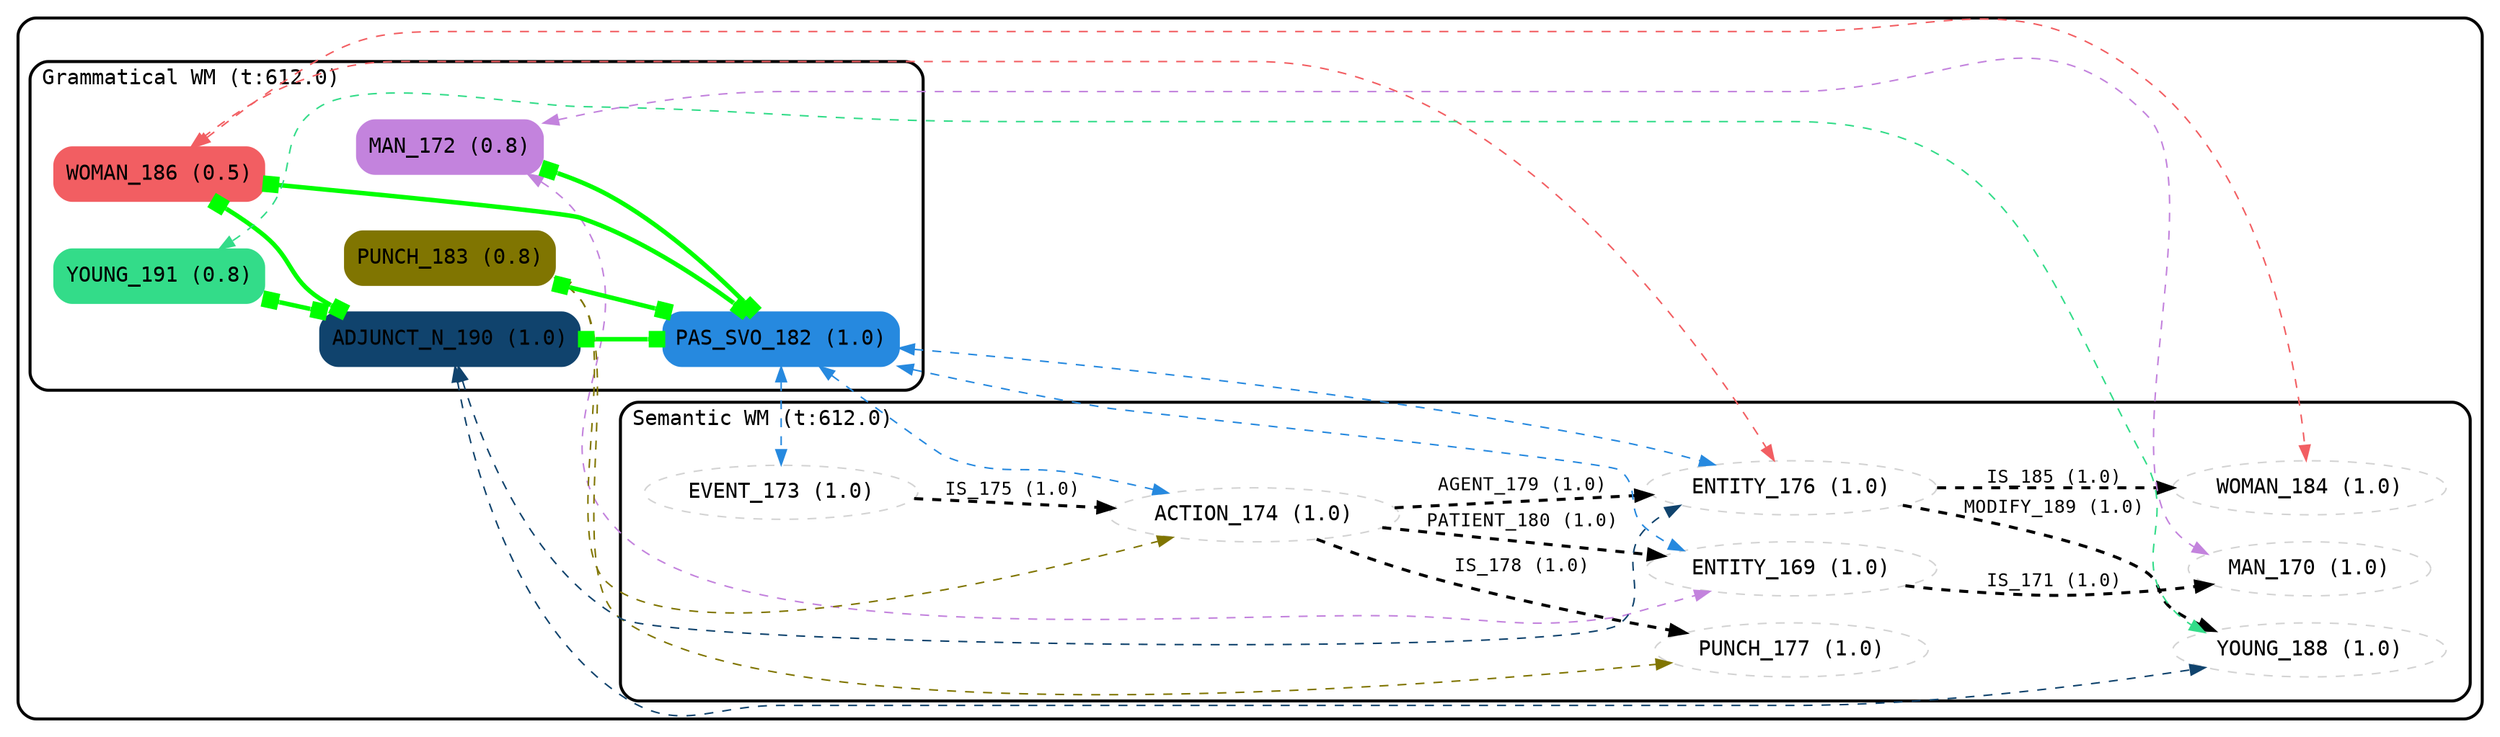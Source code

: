 digraph LinguisticWM_concise {
rankdir=LR;
style=rounded;
compound=true;
labeljust=l;
penwidth=2;
subgraph cluster_linguisticWM {
subgraph cluster_semWM {
label=<<FONT FACE="consolas">Semantic WM (t:612.0)</FONT>>;
subgraph cluster_SemRep {
color=white;
fillcolor=white;
label="";
MAN_170 [shape=oval, fontname=consolas, fontsize=14, fillcolor=lightgrey, color=lightgrey, style=dashed, label=<<FONT FACE="consolas">MAN_170 (1.0)</FONT>>];
YOUNG_188 [shape=oval, fontname=consolas, fontsize=14, fillcolor=lightgrey, color=lightgrey, style=dashed, label=<<FONT FACE="consolas">YOUNG_188 (1.0)</FONT>>];
PUNCH_177 [shape=oval, fontname=consolas, fontsize=14, fillcolor=lightgrey, color=lightgrey, style=dashed, label=<<FONT FACE="consolas">PUNCH_177 (1.0)</FONT>>];
ENTITY_169 [shape=oval, fontname=consolas, fontsize=14, fillcolor=lightgrey, color=lightgrey, style=dashed, label=<<FONT FACE="consolas">ENTITY_169 (1.0)</FONT>>];
WOMAN_184 [shape=oval, fontname=consolas, fontsize=14, fillcolor=lightgrey, color=lightgrey, style=dashed, label=<<FONT FACE="consolas">WOMAN_184 (1.0)</FONT>>];
ACTION_174 [shape=oval, fontname=consolas, fontsize=14, fillcolor=lightgrey, color=lightgrey, style=dashed, label=<<FONT FACE="consolas">ACTION_174 (1.0)</FONT>>];
EVENT_173 [shape=oval, fontname=consolas, fontsize=14, fillcolor=lightgrey, color=lightgrey, style=dashed, label=<<FONT FACE="consolas">EVENT_173 (1.0)</FONT>>];
ENTITY_176 [shape=oval, fontname=consolas, fontsize=14, fillcolor=lightgrey, color=lightgrey, style=dashed, label=<<FONT FACE="consolas">ENTITY_176 (1.0)</FONT>>];
ENTITY_169 -> MAN_170  [fontname=consolas, label=<<FONT FACE="consolas">IS_171 (1.0)</FONT>>, fontsize=12, style=dashed, penwidth=2];
ACTION_174 -> ENTITY_169  [fontname=consolas, label=<<FONT FACE="consolas">PATIENT_180 (1.0)</FONT>>, fontsize=12, style=dashed, penwidth=2];
ACTION_174 -> ENTITY_176  [fontname=consolas, label=<<FONT FACE="consolas">AGENT_179 (1.0)</FONT>>, fontsize=12, style=dashed, penwidth=2];
ACTION_174 -> PUNCH_177  [fontname=consolas, label=<<FONT FACE="consolas">IS_178 (1.0)</FONT>>, fontsize=12, style=dashed, penwidth=2];
EVENT_173 -> ACTION_174  [fontname=consolas, label=<<FONT FACE="consolas">IS_175 (1.0)</FONT>>, fontsize=12, style=dashed, penwidth=2];
ENTITY_176 -> WOMAN_184  [fontname=consolas, label=<<FONT FACE="consolas">IS_185 (1.0)</FONT>>, fontsize=12, style=dashed, penwidth=2];
ENTITY_176 -> YOUNG_188  [fontname=consolas, label=<<FONT FACE="consolas">MODIFY_189 (1.0)</FONT>>, fontsize=12, style=dashed, penwidth=2];
}

}

subgraph cluster_gramWM {
label=<<FONT FACE="consolas">Grammatical WM (t:612.0)</FONT>>;
subgraph cluster_C2_cluster {
color=white;
label="";
fill=white;
MAN_172 [shape=box, fontname=consolas, fontsize=14, fillcolor="#c383dd", color="#c383dd", style="filled, rounded", label=<<FONT FACE="consolas">MAN_172 (0.8)</FONT>>];
PAS_SVO_182 [shape=box, fontname=consolas, fontsize=14, fillcolor="#2689df", color="#2689df", style="filled, rounded", label=<<FONT FACE="consolas">PAS_SVO_182 (1.0)</FONT>>];
PUNCH_183 [shape=box, fontname=consolas, fontsize=14, fillcolor="#807501", color="#807501", style="filled, rounded", label=<<FONT FACE="consolas">PUNCH_183 (0.8)</FONT>>];
WOMAN_186 [shape=box, fontname=consolas, fontsize=14, fillcolor="#f25e62", color="#f25e62", style="filled, rounded", label=<<FONT FACE="consolas">WOMAN_186 (0.5)</FONT>>];
ADJUNCT_N_190 [shape=box, fontname=consolas, fontsize=14, fillcolor="#10436d", color="#10436d", style="filled, rounded", label=<<FONT FACE="consolas">ADJUNCT_N_190 (1.0)</FONT>>];
YOUNG_191 [shape=box, fontname=consolas, fontsize=14, fillcolor="#33dc89", color="#33dc89", style="filled, rounded", label=<<FONT FACE="consolas">YOUNG_191 (0.8)</FONT>>];
MAN_172 -> PAS_SVO_182  [arrowhead=box, splines=spline, color=green, arrowtail=box, dir=both, penwidth=3];
PUNCH_183 -> PAS_SVO_182  [arrowhead=box, splines=spline, color=green, arrowtail=box, dir=both, penwidth=3];
WOMAN_186 -> PAS_SVO_182  [arrowhead=box, splines=spline, color=green, arrowtail=box, dir=both, penwidth=3];
ADJUNCT_N_190 -> PAS_SVO_182  [arrowhead=box, splines=spline, color=green, arrowtail=box, dir=both, penwidth=3];
WOMAN_186 -> ADJUNCT_N_190  [arrowhead=box, splines=spline, color=green, arrowtail=box, dir=both, penwidth=3];
YOUNG_191 -> ADJUNCT_N_190  [arrowhead=box, splines=spline, color=green, arrowtail=box, dir=both, penwidth=3];
}

}

MAN_172 -> MAN_170  [color="#c383dd", style=dashed, splines=spline, dir=both];
MAN_172 -> ENTITY_169  [color="#c383dd", style=dashed, splines=spline, dir=both];
PAS_SVO_182 -> EVENT_173  [color="#2689df", style=dashed, splines=spline, dir=both];
PAS_SVO_182 -> ENTITY_169  [color="#2689df", style=dashed, splines=spline, dir=both];
PAS_SVO_182 -> ENTITY_176  [color="#2689df", style=dashed, splines=spline, dir=both];
PAS_SVO_182 -> ACTION_174  [color="#2689df", style=dashed, splines=spline, dir=both];
PUNCH_183 -> PUNCH_177  [color="#807501", style=dashed, splines=spline, dir=both];
PUNCH_183 -> ACTION_174  [color="#807501", style=dashed, splines=spline, dir=both];
WOMAN_186 -> ENTITY_176  [color="#f25e62", style=dashed, splines=spline, dir=both];
WOMAN_186 -> WOMAN_184  [color="#f25e62", style=dashed, splines=spline, dir=both];
ADJUNCT_N_190 -> YOUNG_188  [color="#10436d", style=dashed, splines=spline, dir=both];
ADJUNCT_N_190 -> ENTITY_176  [color="#10436d", style=dashed, splines=spline, dir=both];
YOUNG_191 -> YOUNG_188  [color="#33dc89", style=dashed, splines=spline, dir=both];
}

}
